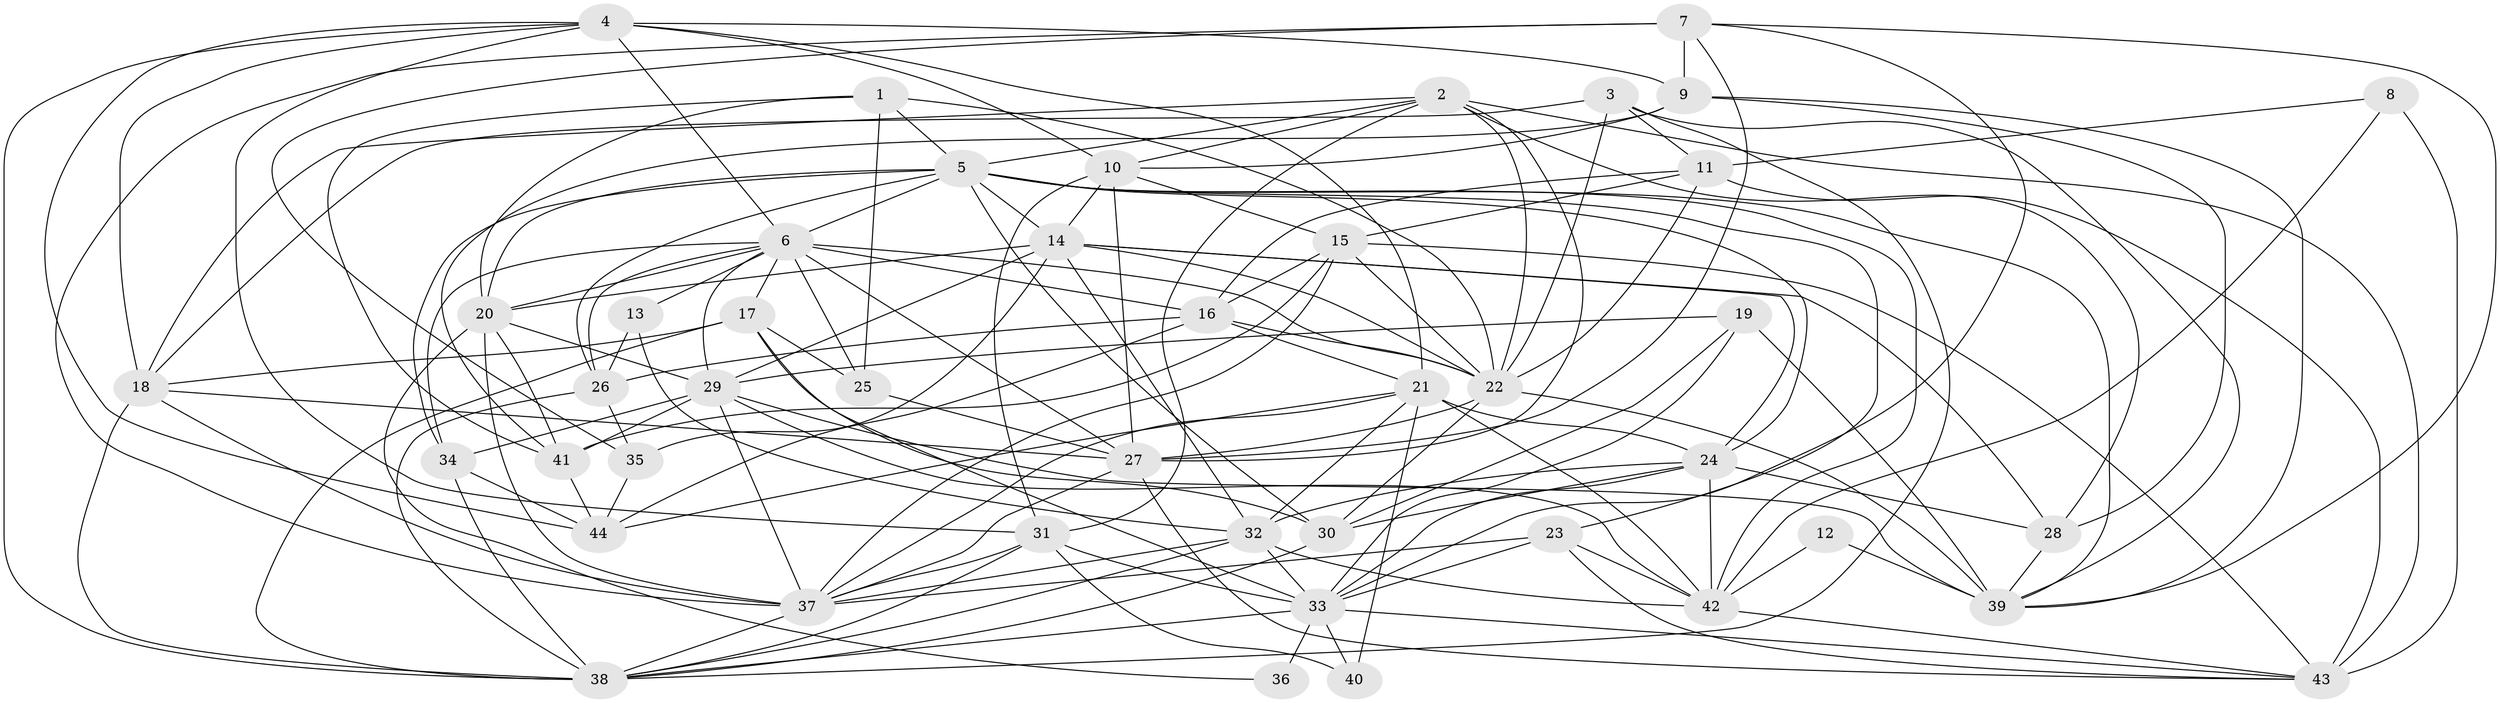 // original degree distribution, {4: 0.21014492753623187, 6: 0.09420289855072464, 7: 0.021739130434782608, 3: 0.3333333333333333, 5: 0.2246376811594203, 2: 0.10144927536231885, 8: 0.014492753623188406}
// Generated by graph-tools (version 1.1) at 2025/36/03/04/25 23:36:59]
// undirected, 44 vertices, 151 edges
graph export_dot {
  node [color=gray90,style=filled];
  1;
  2;
  3;
  4;
  5;
  6;
  7;
  8;
  9;
  10;
  11;
  12;
  13;
  14;
  15;
  16;
  17;
  18;
  19;
  20;
  21;
  22;
  23;
  24;
  25;
  26;
  27;
  28;
  29;
  30;
  31;
  32;
  33;
  34;
  35;
  36;
  37;
  38;
  39;
  40;
  41;
  42;
  43;
  44;
  1 -- 5 [weight=1.0];
  1 -- 20 [weight=1.0];
  1 -- 22 [weight=1.0];
  1 -- 25 [weight=1.0];
  1 -- 41 [weight=1.0];
  2 -- 5 [weight=1.0];
  2 -- 10 [weight=1.0];
  2 -- 18 [weight=1.0];
  2 -- 22 [weight=1.0];
  2 -- 27 [weight=1.0];
  2 -- 28 [weight=1.0];
  2 -- 31 [weight=1.0];
  2 -- 43 [weight=1.0];
  3 -- 11 [weight=1.0];
  3 -- 18 [weight=1.0];
  3 -- 22 [weight=1.0];
  3 -- 38 [weight=1.0];
  3 -- 39 [weight=1.0];
  4 -- 6 [weight=1.0];
  4 -- 9 [weight=2.0];
  4 -- 10 [weight=2.0];
  4 -- 18 [weight=1.0];
  4 -- 21 [weight=1.0];
  4 -- 31 [weight=1.0];
  4 -- 38 [weight=1.0];
  4 -- 44 [weight=1.0];
  5 -- 6 [weight=1.0];
  5 -- 14 [weight=1.0];
  5 -- 20 [weight=1.0];
  5 -- 23 [weight=1.0];
  5 -- 24 [weight=1.0];
  5 -- 26 [weight=2.0];
  5 -- 30 [weight=1.0];
  5 -- 34 [weight=1.0];
  5 -- 39 [weight=1.0];
  5 -- 42 [weight=1.0];
  6 -- 13 [weight=1.0];
  6 -- 16 [weight=1.0];
  6 -- 17 [weight=1.0];
  6 -- 20 [weight=1.0];
  6 -- 22 [weight=2.0];
  6 -- 25 [weight=1.0];
  6 -- 26 [weight=1.0];
  6 -- 27 [weight=2.0];
  6 -- 29 [weight=1.0];
  6 -- 34 [weight=1.0];
  7 -- 9 [weight=2.0];
  7 -- 27 [weight=1.0];
  7 -- 33 [weight=1.0];
  7 -- 35 [weight=1.0];
  7 -- 37 [weight=1.0];
  7 -- 39 [weight=1.0];
  8 -- 11 [weight=1.0];
  8 -- 42 [weight=1.0];
  8 -- 43 [weight=2.0];
  9 -- 10 [weight=2.0];
  9 -- 28 [weight=1.0];
  9 -- 39 [weight=1.0];
  9 -- 41 [weight=1.0];
  10 -- 14 [weight=1.0];
  10 -- 15 [weight=1.0];
  10 -- 27 [weight=2.0];
  10 -- 31 [weight=1.0];
  11 -- 15 [weight=1.0];
  11 -- 16 [weight=1.0];
  11 -- 22 [weight=1.0];
  11 -- 43 [weight=1.0];
  12 -- 39 [weight=2.0];
  12 -- 42 [weight=1.0];
  13 -- 26 [weight=2.0];
  13 -- 32 [weight=1.0];
  14 -- 20 [weight=2.0];
  14 -- 22 [weight=1.0];
  14 -- 24 [weight=1.0];
  14 -- 28 [weight=1.0];
  14 -- 29 [weight=1.0];
  14 -- 32 [weight=2.0];
  14 -- 35 [weight=1.0];
  15 -- 16 [weight=1.0];
  15 -- 22 [weight=1.0];
  15 -- 37 [weight=3.0];
  15 -- 41 [weight=1.0];
  15 -- 43 [weight=2.0];
  16 -- 21 [weight=1.0];
  16 -- 22 [weight=1.0];
  16 -- 26 [weight=1.0];
  16 -- 44 [weight=1.0];
  17 -- 18 [weight=1.0];
  17 -- 25 [weight=1.0];
  17 -- 30 [weight=1.0];
  17 -- 33 [weight=1.0];
  17 -- 38 [weight=1.0];
  18 -- 27 [weight=1.0];
  18 -- 37 [weight=1.0];
  18 -- 38 [weight=1.0];
  19 -- 29 [weight=1.0];
  19 -- 30 [weight=1.0];
  19 -- 33 [weight=1.0];
  19 -- 39 [weight=2.0];
  20 -- 29 [weight=1.0];
  20 -- 36 [weight=1.0];
  20 -- 37 [weight=1.0];
  20 -- 41 [weight=1.0];
  21 -- 24 [weight=1.0];
  21 -- 32 [weight=1.0];
  21 -- 37 [weight=1.0];
  21 -- 40 [weight=2.0];
  21 -- 42 [weight=1.0];
  21 -- 44 [weight=1.0];
  22 -- 27 [weight=1.0];
  22 -- 30 [weight=1.0];
  22 -- 39 [weight=1.0];
  23 -- 33 [weight=1.0];
  23 -- 37 [weight=1.0];
  23 -- 42 [weight=1.0];
  23 -- 43 [weight=1.0];
  24 -- 28 [weight=1.0];
  24 -- 30 [weight=1.0];
  24 -- 32 [weight=1.0];
  24 -- 33 [weight=1.0];
  24 -- 42 [weight=1.0];
  25 -- 27 [weight=2.0];
  26 -- 35 [weight=1.0];
  26 -- 38 [weight=2.0];
  27 -- 37 [weight=1.0];
  27 -- 43 [weight=1.0];
  28 -- 39 [weight=1.0];
  29 -- 34 [weight=1.0];
  29 -- 37 [weight=1.0];
  29 -- 39 [weight=1.0];
  29 -- 41 [weight=1.0];
  29 -- 42 [weight=1.0];
  30 -- 38 [weight=1.0];
  31 -- 33 [weight=1.0];
  31 -- 37 [weight=1.0];
  31 -- 38 [weight=1.0];
  31 -- 40 [weight=2.0];
  32 -- 33 [weight=1.0];
  32 -- 37 [weight=1.0];
  32 -- 38 [weight=1.0];
  32 -- 42 [weight=1.0];
  33 -- 36 [weight=2.0];
  33 -- 38 [weight=1.0];
  33 -- 40 [weight=1.0];
  33 -- 43 [weight=1.0];
  34 -- 38 [weight=1.0];
  34 -- 44 [weight=1.0];
  35 -- 44 [weight=2.0];
  37 -- 38 [weight=1.0];
  41 -- 44 [weight=2.0];
  42 -- 43 [weight=2.0];
}
